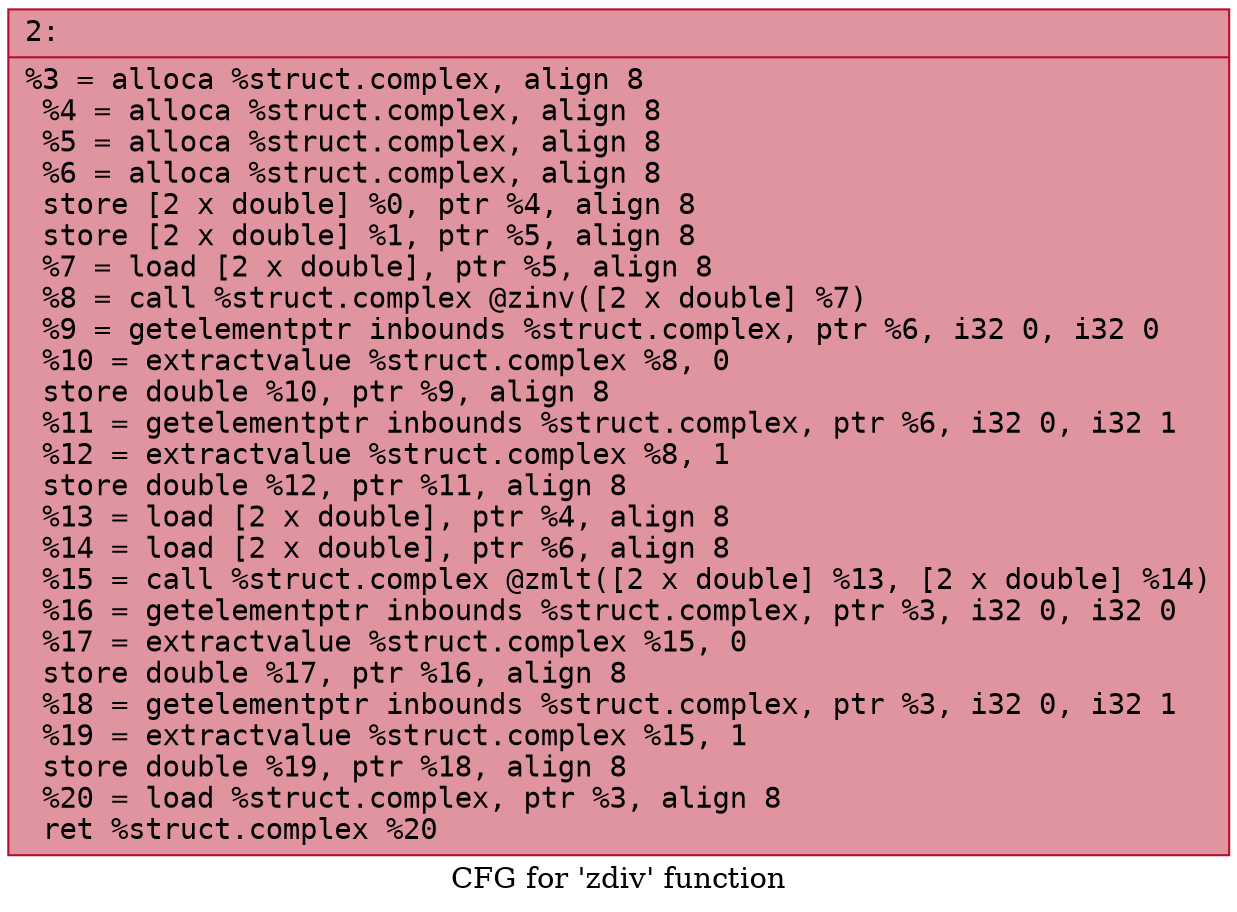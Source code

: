 digraph "CFG for 'zdiv' function" {
	label="CFG for 'zdiv' function";

	Node0x600000bd6c10 [shape=record,color="#b70d28ff", style=filled, fillcolor="#b70d2870" fontname="Courier",label="{2:\l|  %3 = alloca %struct.complex, align 8\l  %4 = alloca %struct.complex, align 8\l  %5 = alloca %struct.complex, align 8\l  %6 = alloca %struct.complex, align 8\l  store [2 x double] %0, ptr %4, align 8\l  store [2 x double] %1, ptr %5, align 8\l  %7 = load [2 x double], ptr %5, align 8\l  %8 = call %struct.complex @zinv([2 x double] %7)\l  %9 = getelementptr inbounds %struct.complex, ptr %6, i32 0, i32 0\l  %10 = extractvalue %struct.complex %8, 0\l  store double %10, ptr %9, align 8\l  %11 = getelementptr inbounds %struct.complex, ptr %6, i32 0, i32 1\l  %12 = extractvalue %struct.complex %8, 1\l  store double %12, ptr %11, align 8\l  %13 = load [2 x double], ptr %4, align 8\l  %14 = load [2 x double], ptr %6, align 8\l  %15 = call %struct.complex @zmlt([2 x double] %13, [2 x double] %14)\l  %16 = getelementptr inbounds %struct.complex, ptr %3, i32 0, i32 0\l  %17 = extractvalue %struct.complex %15, 0\l  store double %17, ptr %16, align 8\l  %18 = getelementptr inbounds %struct.complex, ptr %3, i32 0, i32 1\l  %19 = extractvalue %struct.complex %15, 1\l  store double %19, ptr %18, align 8\l  %20 = load %struct.complex, ptr %3, align 8\l  ret %struct.complex %20\l}"];
}
